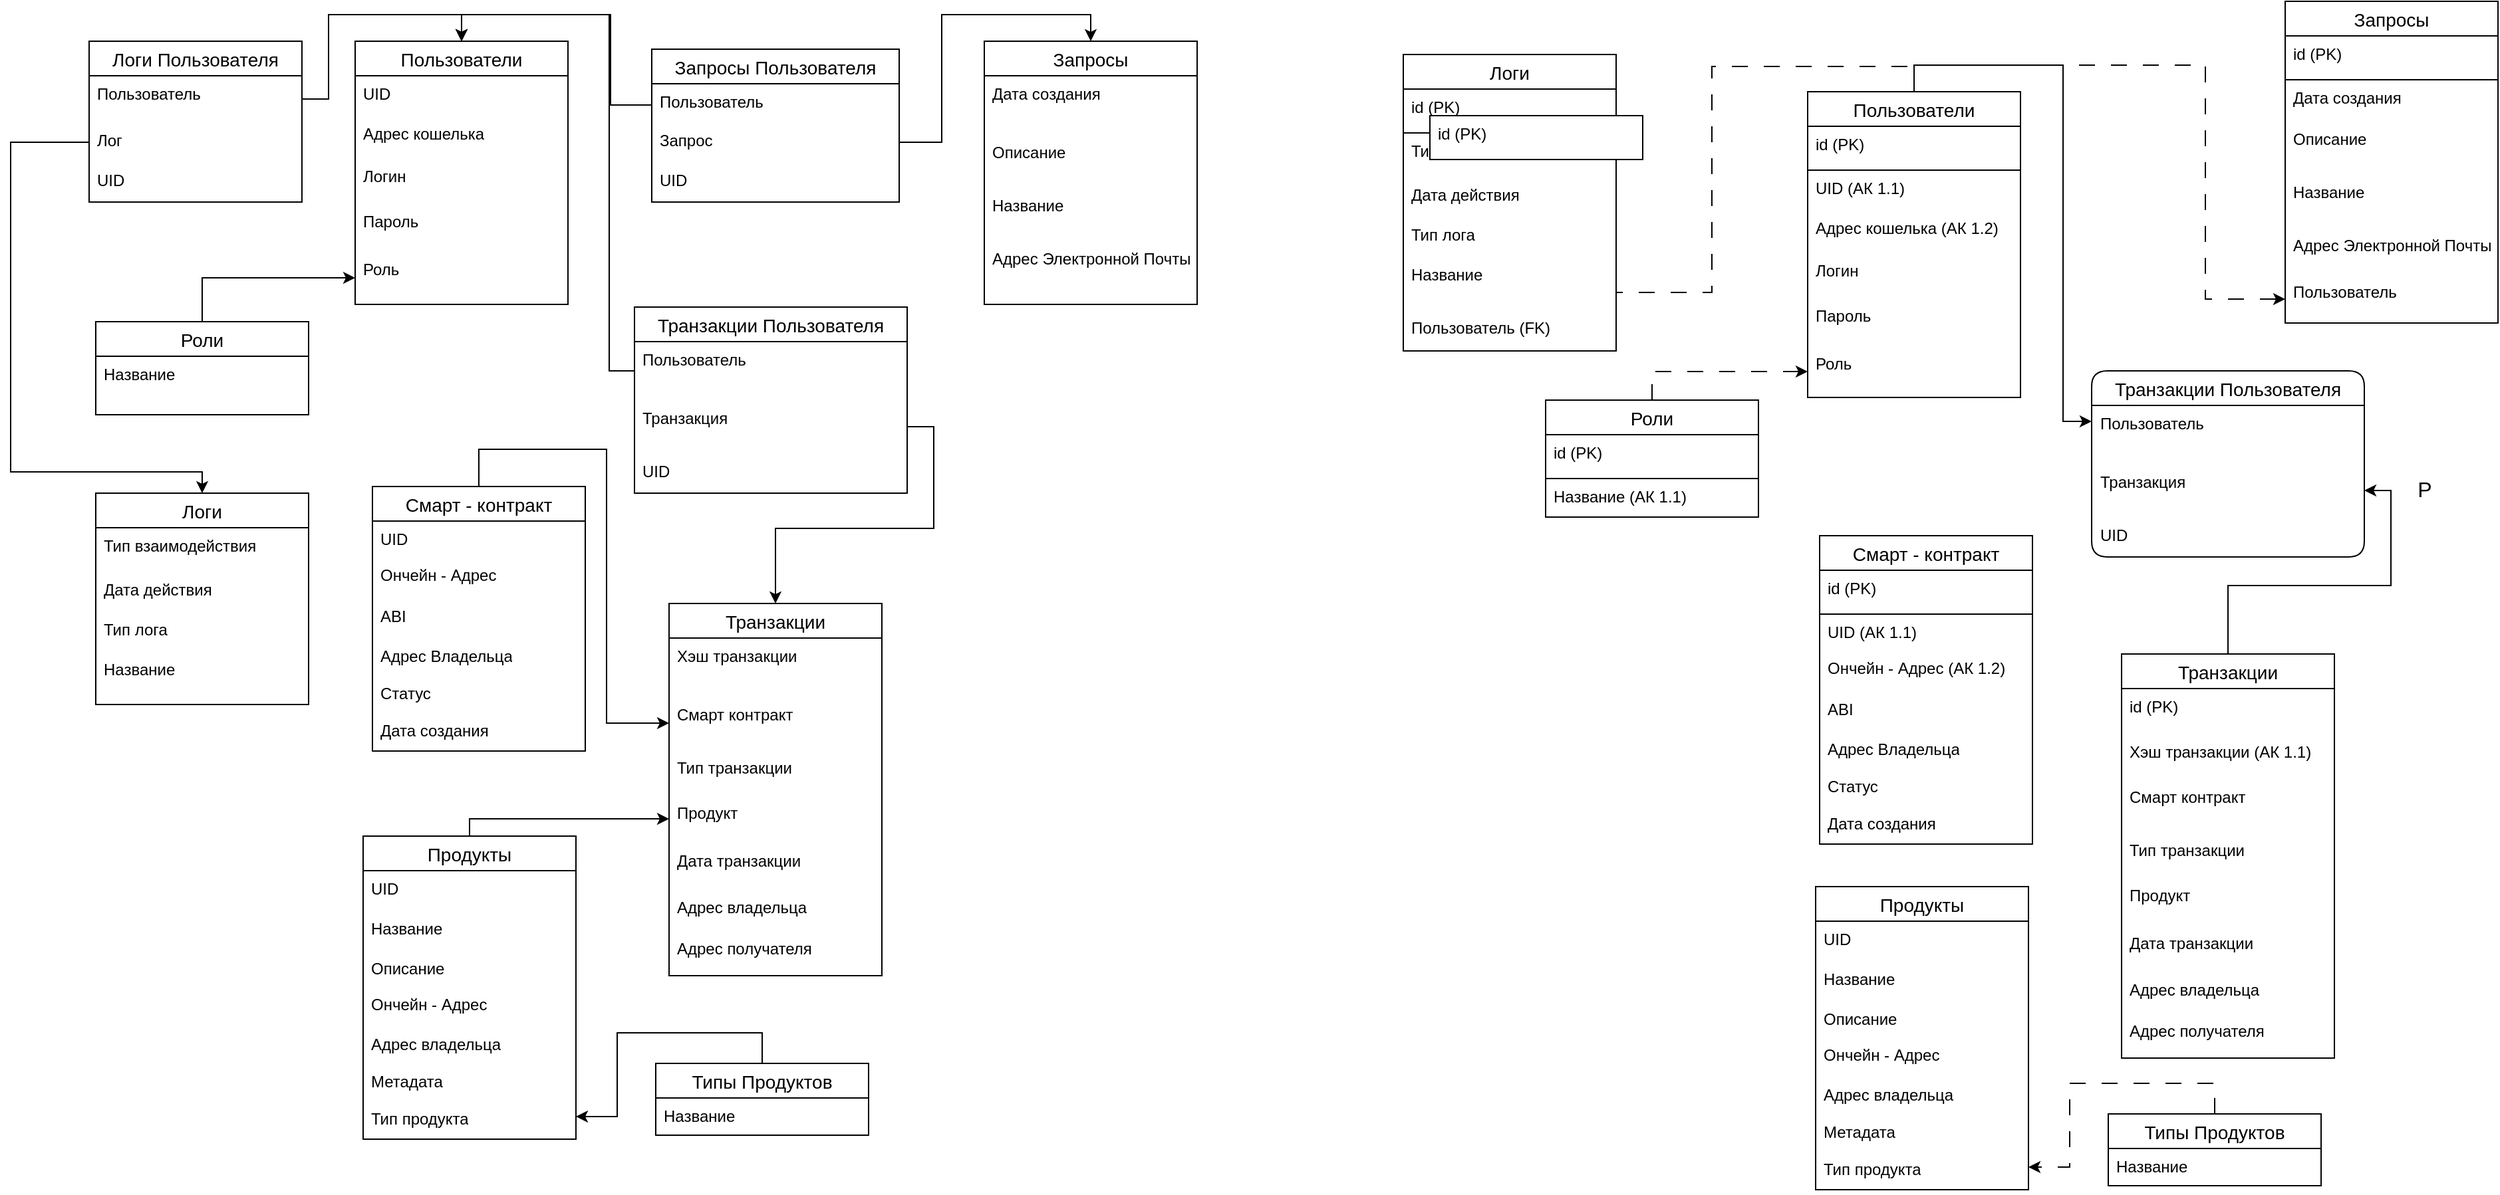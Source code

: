 <mxfile version="24.7.17">
  <diagram name="Page-1" id="hkKIxazmlNXfrslxLoVo">
    <mxGraphModel dx="1101" dy="617" grid="0" gridSize="10" guides="1" tooltips="1" connect="1" arrows="1" fold="1" page="1" pageScale="1" pageWidth="850" pageHeight="1100" math="0" shadow="0">
      <root>
        <mxCell id="0" />
        <mxCell id="1" parent="0" />
        <mxCell id="sCM_ybp7lxL3_3aXqTB7-169" value="Пользователи" style="swimlane;fontStyle=0;childLayout=stackLayout;horizontal=1;startSize=26;horizontalStack=0;resizeParent=1;resizeParentMax=0;resizeLast=0;collapsible=1;marginBottom=0;align=center;fontSize=14;" parent="1" vertex="1">
          <mxGeometry x="300" y="30" width="160" height="198" as="geometry" />
        </mxCell>
        <mxCell id="sCM_ybp7lxL3_3aXqTB7-171" value="UID" style="text;strokeColor=none;fillColor=none;spacingLeft=4;spacingRight=4;overflow=hidden;rotatable=0;points=[[0,0.5],[1,0.5]];portConstraint=eastwest;fontSize=12;whiteSpace=wrap;html=1;" parent="sCM_ybp7lxL3_3aXqTB7-169" vertex="1">
          <mxGeometry y="26" width="160" height="30" as="geometry" />
        </mxCell>
        <mxCell id="sCM_ybp7lxL3_3aXqTB7-172" value="Адрес кошелька" style="text;strokeColor=none;fillColor=none;spacingLeft=4;spacingRight=4;overflow=hidden;rotatable=0;points=[[0,0.5],[1,0.5]];portConstraint=eastwest;fontSize=12;whiteSpace=wrap;html=1;" parent="sCM_ybp7lxL3_3aXqTB7-169" vertex="1">
          <mxGeometry y="56" width="160" height="32" as="geometry" />
        </mxCell>
        <mxCell id="sCM_ybp7lxL3_3aXqTB7-173" value="Логин" style="text;strokeColor=none;fillColor=none;spacingLeft=4;spacingRight=4;overflow=hidden;rotatable=0;points=[[0,0.5],[1,0.5]];portConstraint=eastwest;fontSize=12;whiteSpace=wrap;html=1;" parent="sCM_ybp7lxL3_3aXqTB7-169" vertex="1">
          <mxGeometry y="88" width="160" height="34" as="geometry" />
        </mxCell>
        <mxCell id="sCM_ybp7lxL3_3aXqTB7-174" value="Пароль" style="text;strokeColor=none;fillColor=none;spacingLeft=4;spacingRight=4;overflow=hidden;rotatable=0;points=[[0,0.5],[1,0.5]];portConstraint=eastwest;fontSize=12;whiteSpace=wrap;html=1;" parent="sCM_ybp7lxL3_3aXqTB7-169" vertex="1">
          <mxGeometry y="122" width="160" height="36" as="geometry" />
        </mxCell>
        <mxCell id="sCM_ybp7lxL3_3aXqTB7-175" value="Роль" style="text;strokeColor=none;fillColor=none;spacingLeft=4;spacingRight=4;overflow=hidden;rotatable=0;points=[[0,0.5],[1,0.5]];portConstraint=eastwest;fontSize=12;whiteSpace=wrap;html=1;" parent="sCM_ybp7lxL3_3aXqTB7-169" vertex="1">
          <mxGeometry y="158" width="160" height="40" as="geometry" />
        </mxCell>
        <mxCell id="sCM_ybp7lxL3_3aXqTB7-258" style="edgeStyle=orthogonalEdgeStyle;rounded=0;orthogonalLoop=1;jettySize=auto;html=1;" parent="1" source="sCM_ybp7lxL3_3aXqTB7-177" target="sCM_ybp7lxL3_3aXqTB7-175" edge="1">
          <mxGeometry relative="1" as="geometry" />
        </mxCell>
        <mxCell id="sCM_ybp7lxL3_3aXqTB7-177" value="Роли" style="swimlane;fontStyle=0;childLayout=stackLayout;horizontal=1;startSize=26;horizontalStack=0;resizeParent=1;resizeParentMax=0;resizeLast=0;collapsible=1;marginBottom=0;align=center;fontSize=14;" parent="1" vertex="1">
          <mxGeometry x="105" y="241" width="160" height="70" as="geometry" />
        </mxCell>
        <mxCell id="sCM_ybp7lxL3_3aXqTB7-179" value="Название" style="text;strokeColor=none;fillColor=none;spacingLeft=4;spacingRight=4;overflow=hidden;rotatable=0;points=[[0,0.5],[1,0.5]];portConstraint=eastwest;fontSize=12;whiteSpace=wrap;html=1;" parent="sCM_ybp7lxL3_3aXqTB7-177" vertex="1">
          <mxGeometry y="26" width="160" height="44" as="geometry" />
        </mxCell>
        <mxCell id="sCM_ybp7lxL3_3aXqTB7-180" value="Транзакции" style="swimlane;fontStyle=0;childLayout=stackLayout;horizontal=1;startSize=26;horizontalStack=0;resizeParent=1;resizeParentMax=0;resizeLast=0;collapsible=1;marginBottom=0;align=center;fontSize=14;" parent="1" vertex="1">
          <mxGeometry x="536" y="453" width="160" height="280" as="geometry" />
        </mxCell>
        <mxCell id="sCM_ybp7lxL3_3aXqTB7-182" value="Хэш транзакции" style="text;strokeColor=none;fillColor=none;spacingLeft=4;spacingRight=4;overflow=hidden;rotatable=0;points=[[0,0.5],[1,0.5]];portConstraint=eastwest;fontSize=12;whiteSpace=wrap;html=1;" parent="sCM_ybp7lxL3_3aXqTB7-180" vertex="1">
          <mxGeometry y="26" width="160" height="44" as="geometry" />
        </mxCell>
        <mxCell id="sCM_ybp7lxL3_3aXqTB7-183" value="Смарт контракт" style="text;strokeColor=none;fillColor=none;spacingLeft=4;spacingRight=4;overflow=hidden;rotatable=0;points=[[0,0.5],[1,0.5]];portConstraint=eastwest;fontSize=12;whiteSpace=wrap;html=1;" parent="sCM_ybp7lxL3_3aXqTB7-180" vertex="1">
          <mxGeometry y="70" width="160" height="40" as="geometry" />
        </mxCell>
        <mxCell id="sCM_ybp7lxL3_3aXqTB7-184" value="Тип транзакции" style="text;strokeColor=none;fillColor=none;spacingLeft=4;spacingRight=4;overflow=hidden;rotatable=0;points=[[0,0.5],[1,0.5]];portConstraint=eastwest;fontSize=12;whiteSpace=wrap;html=1;" parent="sCM_ybp7lxL3_3aXqTB7-180" vertex="1">
          <mxGeometry y="110" width="160" height="34" as="geometry" />
        </mxCell>
        <mxCell id="sCM_ybp7lxL3_3aXqTB7-185" value="Продукт" style="text;strokeColor=none;fillColor=none;spacingLeft=4;spacingRight=4;overflow=hidden;rotatable=0;points=[[0,0.5],[1,0.5]];portConstraint=eastwest;fontSize=12;whiteSpace=wrap;html=1;" parent="sCM_ybp7lxL3_3aXqTB7-180" vertex="1">
          <mxGeometry y="144" width="160" height="36" as="geometry" />
        </mxCell>
        <mxCell id="sCM_ybp7lxL3_3aXqTB7-186" value="Дата транзакции" style="text;strokeColor=none;fillColor=none;spacingLeft=4;spacingRight=4;overflow=hidden;rotatable=0;points=[[0,0.5],[1,0.5]];portConstraint=eastwest;fontSize=12;whiteSpace=wrap;html=1;" parent="sCM_ybp7lxL3_3aXqTB7-180" vertex="1">
          <mxGeometry y="180" width="160" height="35" as="geometry" />
        </mxCell>
        <mxCell id="sCM_ybp7lxL3_3aXqTB7-187" value="Адрес владельца" style="text;strokeColor=none;fillColor=none;spacingLeft=4;spacingRight=4;overflow=hidden;rotatable=0;points=[[0,0.5],[1,0.5]];portConstraint=eastwest;fontSize=12;whiteSpace=wrap;html=1;" parent="sCM_ybp7lxL3_3aXqTB7-180" vertex="1">
          <mxGeometry y="215" width="160" height="31" as="geometry" />
        </mxCell>
        <mxCell id="sCM_ybp7lxL3_3aXqTB7-188" value="Адрес получателя" style="text;strokeColor=none;fillColor=none;spacingLeft=4;spacingRight=4;overflow=hidden;rotatable=0;points=[[0,0.5],[1,0.5]];portConstraint=eastwest;fontSize=12;whiteSpace=wrap;html=1;" parent="sCM_ybp7lxL3_3aXqTB7-180" vertex="1">
          <mxGeometry y="246" width="160" height="34" as="geometry" />
        </mxCell>
        <mxCell id="sCM_ybp7lxL3_3aXqTB7-267" style="edgeStyle=orthogonalEdgeStyle;rounded=0;orthogonalLoop=1;jettySize=auto;html=1;" parent="1" source="sCM_ybp7lxL3_3aXqTB7-190" target="sCM_ybp7lxL3_3aXqTB7-185" edge="1">
          <mxGeometry relative="1" as="geometry">
            <Array as="points">
              <mxPoint x="386" y="615" />
            </Array>
          </mxGeometry>
        </mxCell>
        <mxCell id="sCM_ybp7lxL3_3aXqTB7-190" value="Продукты" style="swimlane;fontStyle=0;childLayout=stackLayout;horizontal=1;startSize=26;horizontalStack=0;resizeParent=1;resizeParentMax=0;resizeLast=0;collapsible=1;marginBottom=0;align=center;fontSize=14;" parent="1" vertex="1">
          <mxGeometry x="306" y="628" width="160" height="228" as="geometry" />
        </mxCell>
        <mxCell id="sCM_ybp7lxL3_3aXqTB7-191" value="UID" style="text;strokeColor=none;fillColor=none;spacingLeft=4;spacingRight=4;overflow=hidden;rotatable=0;points=[[0,0.5],[1,0.5]];portConstraint=eastwest;fontSize=12;whiteSpace=wrap;html=1;" parent="sCM_ybp7lxL3_3aXqTB7-190" vertex="1">
          <mxGeometry y="26" width="160" height="30" as="geometry" />
        </mxCell>
        <mxCell id="sCM_ybp7lxL3_3aXqTB7-192" value="Название" style="text;strokeColor=none;fillColor=none;spacingLeft=4;spacingRight=4;overflow=hidden;rotatable=0;points=[[0,0.5],[1,0.5]];portConstraint=eastwest;fontSize=12;whiteSpace=wrap;html=1;" parent="sCM_ybp7lxL3_3aXqTB7-190" vertex="1">
          <mxGeometry y="56" width="160" height="30" as="geometry" />
        </mxCell>
        <mxCell id="sCM_ybp7lxL3_3aXqTB7-193" value="Описание" style="text;strokeColor=none;fillColor=none;spacingLeft=4;spacingRight=4;overflow=hidden;rotatable=0;points=[[0,0.5],[1,0.5]];portConstraint=eastwest;fontSize=12;whiteSpace=wrap;html=1;" parent="sCM_ybp7lxL3_3aXqTB7-190" vertex="1">
          <mxGeometry y="86" width="160" height="27" as="geometry" />
        </mxCell>
        <mxCell id="sCM_ybp7lxL3_3aXqTB7-194" value="Ончейн - Адрес" style="text;strokeColor=none;fillColor=none;spacingLeft=4;spacingRight=4;overflow=hidden;rotatable=0;points=[[0,0.5],[1,0.5]];portConstraint=eastwest;fontSize=12;whiteSpace=wrap;html=1;" parent="sCM_ybp7lxL3_3aXqTB7-190" vertex="1">
          <mxGeometry y="113" width="160" height="30" as="geometry" />
        </mxCell>
        <mxCell id="sCM_ybp7lxL3_3aXqTB7-195" value="Адрес владельца" style="text;strokeColor=none;fillColor=none;spacingLeft=4;spacingRight=4;overflow=hidden;rotatable=0;points=[[0,0.5],[1,0.5]];portConstraint=eastwest;fontSize=12;whiteSpace=wrap;html=1;" parent="sCM_ybp7lxL3_3aXqTB7-190" vertex="1">
          <mxGeometry y="143" width="160" height="28" as="geometry" />
        </mxCell>
        <mxCell id="sCM_ybp7lxL3_3aXqTB7-196" value="Метадата" style="text;strokeColor=none;fillColor=none;spacingLeft=4;spacingRight=4;overflow=hidden;rotatable=0;points=[[0,0.5],[1,0.5]];portConstraint=eastwest;fontSize=12;whiteSpace=wrap;html=1;" parent="sCM_ybp7lxL3_3aXqTB7-190" vertex="1">
          <mxGeometry y="171" width="160" height="28" as="geometry" />
        </mxCell>
        <mxCell id="sCM_ybp7lxL3_3aXqTB7-197" value="Тип продукта" style="text;strokeColor=none;fillColor=none;spacingLeft=4;spacingRight=4;overflow=hidden;rotatable=0;points=[[0,0.5],[1,0.5]];portConstraint=eastwest;fontSize=12;whiteSpace=wrap;html=1;" parent="sCM_ybp7lxL3_3aXqTB7-190" vertex="1">
          <mxGeometry y="199" width="160" height="29" as="geometry" />
        </mxCell>
        <mxCell id="sCM_ybp7lxL3_3aXqTB7-266" style="edgeStyle=orthogonalEdgeStyle;rounded=0;orthogonalLoop=1;jettySize=auto;html=1;" parent="1" source="sCM_ybp7lxL3_3aXqTB7-199" target="sCM_ybp7lxL3_3aXqTB7-197" edge="1">
          <mxGeometry relative="1" as="geometry">
            <Array as="points">
              <mxPoint x="606" y="776" />
              <mxPoint x="497" y="776" />
              <mxPoint x="497" y="839" />
            </Array>
          </mxGeometry>
        </mxCell>
        <mxCell id="sCM_ybp7lxL3_3aXqTB7-199" value="Типы Продуктов" style="swimlane;fontStyle=0;childLayout=stackLayout;horizontal=1;startSize=26;horizontalStack=0;resizeParent=1;resizeParentMax=0;resizeLast=0;collapsible=1;marginBottom=0;align=center;fontSize=14;" parent="1" vertex="1">
          <mxGeometry x="526" y="799" width="160" height="54" as="geometry" />
        </mxCell>
        <mxCell id="sCM_ybp7lxL3_3aXqTB7-201" value="Название" style="text;strokeColor=none;fillColor=none;spacingLeft=4;spacingRight=4;overflow=hidden;rotatable=0;points=[[0,0.5],[1,0.5]];portConstraint=eastwest;fontSize=12;whiteSpace=wrap;html=1;" parent="sCM_ybp7lxL3_3aXqTB7-199" vertex="1">
          <mxGeometry y="26" width="160" height="28" as="geometry" />
        </mxCell>
        <mxCell id="sCM_ybp7lxL3_3aXqTB7-268" style="edgeStyle=orthogonalEdgeStyle;rounded=0;orthogonalLoop=1;jettySize=auto;html=1;" parent="1" source="sCM_ybp7lxL3_3aXqTB7-203" target="sCM_ybp7lxL3_3aXqTB7-183" edge="1">
          <mxGeometry relative="1" as="geometry">
            <Array as="points">
              <mxPoint x="393" y="337" />
              <mxPoint x="489" y="337" />
              <mxPoint x="489" y="543" />
            </Array>
          </mxGeometry>
        </mxCell>
        <mxCell id="sCM_ybp7lxL3_3aXqTB7-203" value="Смарт - контракт" style="swimlane;fontStyle=0;childLayout=stackLayout;horizontal=1;startSize=26;horizontalStack=0;resizeParent=1;resizeParentMax=0;resizeLast=0;collapsible=1;marginBottom=0;align=center;fontSize=14;" parent="1" vertex="1">
          <mxGeometry x="313" y="365" width="160" height="199" as="geometry" />
        </mxCell>
        <mxCell id="sCM_ybp7lxL3_3aXqTB7-204" value="UID" style="text;strokeColor=none;fillColor=none;spacingLeft=4;spacingRight=4;overflow=hidden;rotatable=0;points=[[0,0.5],[1,0.5]];portConstraint=eastwest;fontSize=12;whiteSpace=wrap;html=1;" parent="sCM_ybp7lxL3_3aXqTB7-203" vertex="1">
          <mxGeometry y="26" width="160" height="27" as="geometry" />
        </mxCell>
        <mxCell id="sCM_ybp7lxL3_3aXqTB7-205" value="Ончейн - Адрес" style="text;strokeColor=none;fillColor=none;spacingLeft=4;spacingRight=4;overflow=hidden;rotatable=0;points=[[0,0.5],[1,0.5]];portConstraint=eastwest;fontSize=12;whiteSpace=wrap;html=1;" parent="sCM_ybp7lxL3_3aXqTB7-203" vertex="1">
          <mxGeometry y="53" width="160" height="31" as="geometry" />
        </mxCell>
        <mxCell id="sCM_ybp7lxL3_3aXqTB7-206" value="ABI" style="text;strokeColor=none;fillColor=none;spacingLeft=4;spacingRight=4;overflow=hidden;rotatable=0;points=[[0,0.5],[1,0.5]];portConstraint=eastwest;fontSize=12;whiteSpace=wrap;html=1;" parent="sCM_ybp7lxL3_3aXqTB7-203" vertex="1">
          <mxGeometry y="84" width="160" height="30" as="geometry" />
        </mxCell>
        <mxCell id="sCM_ybp7lxL3_3aXqTB7-207" value="Адрес Владельца" style="text;strokeColor=none;fillColor=none;spacingLeft=4;spacingRight=4;overflow=hidden;rotatable=0;points=[[0,0.5],[1,0.5]];portConstraint=eastwest;fontSize=12;whiteSpace=wrap;html=1;" parent="sCM_ybp7lxL3_3aXqTB7-203" vertex="1">
          <mxGeometry y="114" width="160" height="28" as="geometry" />
        </mxCell>
        <mxCell id="sCM_ybp7lxL3_3aXqTB7-208" value="Статус" style="text;strokeColor=none;fillColor=none;spacingLeft=4;spacingRight=4;overflow=hidden;rotatable=0;points=[[0,0.5],[1,0.5]];portConstraint=eastwest;fontSize=12;whiteSpace=wrap;html=1;" parent="sCM_ybp7lxL3_3aXqTB7-203" vertex="1">
          <mxGeometry y="142" width="160" height="28" as="geometry" />
        </mxCell>
        <mxCell id="sCM_ybp7lxL3_3aXqTB7-209" value="Дата создания" style="text;strokeColor=none;fillColor=none;spacingLeft=4;spacingRight=4;overflow=hidden;rotatable=0;points=[[0,0.5],[1,0.5]];portConstraint=eastwest;fontSize=12;whiteSpace=wrap;html=1;" parent="sCM_ybp7lxL3_3aXqTB7-203" vertex="1">
          <mxGeometry y="170" width="160" height="29" as="geometry" />
        </mxCell>
        <mxCell id="sCM_ybp7lxL3_3aXqTB7-210" value="Запросы" style="swimlane;fontStyle=0;childLayout=stackLayout;horizontal=1;startSize=26;horizontalStack=0;resizeParent=1;resizeParentMax=0;resizeLast=0;collapsible=1;marginBottom=0;align=center;fontSize=14;" parent="1" vertex="1">
          <mxGeometry x="773" y="30" width="160" height="198" as="geometry" />
        </mxCell>
        <mxCell id="sCM_ybp7lxL3_3aXqTB7-212" value="Дата создания" style="text;strokeColor=none;fillColor=none;spacingLeft=4;spacingRight=4;overflow=hidden;rotatable=0;points=[[0,0.5],[1,0.5]];portConstraint=eastwest;fontSize=12;whiteSpace=wrap;html=1;" parent="sCM_ybp7lxL3_3aXqTB7-210" vertex="1">
          <mxGeometry y="26" width="160" height="44" as="geometry" />
        </mxCell>
        <mxCell id="sCM_ybp7lxL3_3aXqTB7-213" value="Описание" style="text;strokeColor=none;fillColor=none;spacingLeft=4;spacingRight=4;overflow=hidden;rotatable=0;points=[[0,0.5],[1,0.5]];portConstraint=eastwest;fontSize=12;whiteSpace=wrap;html=1;" parent="sCM_ybp7lxL3_3aXqTB7-210" vertex="1">
          <mxGeometry y="70" width="160" height="40" as="geometry" />
        </mxCell>
        <mxCell id="sCM_ybp7lxL3_3aXqTB7-214" value="Название" style="text;strokeColor=none;fillColor=none;spacingLeft=4;spacingRight=4;overflow=hidden;rotatable=0;points=[[0,0.5],[1,0.5]];portConstraint=eastwest;fontSize=12;whiteSpace=wrap;html=1;" parent="sCM_ybp7lxL3_3aXqTB7-210" vertex="1">
          <mxGeometry y="110" width="160" height="40" as="geometry" />
        </mxCell>
        <mxCell id="sCM_ybp7lxL3_3aXqTB7-215" value="Адрес Электронной Почты " style="text;strokeColor=none;fillColor=none;spacingLeft=4;spacingRight=4;overflow=hidden;rotatable=0;points=[[0,0.5],[1,0.5]];portConstraint=eastwest;fontSize=12;whiteSpace=wrap;html=1;" parent="sCM_ybp7lxL3_3aXqTB7-210" vertex="1">
          <mxGeometry y="150" width="160" height="48" as="geometry" />
        </mxCell>
        <mxCell id="sCM_ybp7lxL3_3aXqTB7-216" value="Логи" style="swimlane;fontStyle=0;childLayout=stackLayout;horizontal=1;startSize=26;horizontalStack=0;resizeParent=1;resizeParentMax=0;resizeLast=0;collapsible=1;marginBottom=0;align=center;fontSize=14;" parent="1" vertex="1">
          <mxGeometry x="105" y="370" width="160" height="159" as="geometry" />
        </mxCell>
        <mxCell id="sCM_ybp7lxL3_3aXqTB7-218" value="Тип взаимодействия" style="text;strokeColor=none;fillColor=none;spacingLeft=4;spacingRight=4;overflow=hidden;rotatable=0;points=[[0,0.5],[1,0.5]];portConstraint=eastwest;fontSize=12;whiteSpace=wrap;html=1;" parent="sCM_ybp7lxL3_3aXqTB7-216" vertex="1">
          <mxGeometry y="26" width="160" height="33" as="geometry" />
        </mxCell>
        <mxCell id="sCM_ybp7lxL3_3aXqTB7-219" value="Дата действия" style="text;strokeColor=none;fillColor=none;spacingLeft=4;spacingRight=4;overflow=hidden;rotatable=0;points=[[0,0.5],[1,0.5]];portConstraint=eastwest;fontSize=12;whiteSpace=wrap;html=1;" parent="sCM_ybp7lxL3_3aXqTB7-216" vertex="1">
          <mxGeometry y="59" width="160" height="30" as="geometry" />
        </mxCell>
        <mxCell id="sCM_ybp7lxL3_3aXqTB7-220" value="Тип лога" style="text;strokeColor=none;fillColor=none;spacingLeft=4;spacingRight=4;overflow=hidden;rotatable=0;points=[[0,0.5],[1,0.5]];portConstraint=eastwest;fontSize=12;whiteSpace=wrap;html=1;" parent="sCM_ybp7lxL3_3aXqTB7-216" vertex="1">
          <mxGeometry y="89" width="160" height="30" as="geometry" />
        </mxCell>
        <mxCell id="sCM_ybp7lxL3_3aXqTB7-221" value="Название" style="text;strokeColor=none;fillColor=none;spacingLeft=4;spacingRight=4;overflow=hidden;rotatable=0;points=[[0,0.5],[1,0.5]];portConstraint=eastwest;fontSize=12;whiteSpace=wrap;html=1;" parent="sCM_ybp7lxL3_3aXqTB7-216" vertex="1">
          <mxGeometry y="119" width="160" height="40" as="geometry" />
        </mxCell>
        <mxCell id="sCM_ybp7lxL3_3aXqTB7-222" value="Логи Пользователя" style="swimlane;fontStyle=0;childLayout=stackLayout;horizontal=1;startSize=26;horizontalStack=0;resizeParent=1;resizeParentMax=0;resizeLast=0;collapsible=1;marginBottom=0;align=center;fontSize=14;" parent="1" vertex="1">
          <mxGeometry x="100" y="30" width="160" height="121" as="geometry" />
        </mxCell>
        <mxCell id="sCM_ybp7lxL3_3aXqTB7-224" value="Пользователь" style="text;strokeColor=none;fillColor=none;spacingLeft=4;spacingRight=4;overflow=hidden;rotatable=0;points=[[0,0.5],[1,0.5]];portConstraint=eastwest;fontSize=12;whiteSpace=wrap;html=1;" parent="sCM_ybp7lxL3_3aXqTB7-222" vertex="1">
          <mxGeometry y="26" width="160" height="35" as="geometry" />
        </mxCell>
        <mxCell id="sCM_ybp7lxL3_3aXqTB7-225" value="Лог" style="text;strokeColor=none;fillColor=none;spacingLeft=4;spacingRight=4;overflow=hidden;rotatable=0;points=[[0,0.5],[1,0.5]];portConstraint=eastwest;fontSize=12;whiteSpace=wrap;html=1;" parent="sCM_ybp7lxL3_3aXqTB7-222" vertex="1">
          <mxGeometry y="61" width="160" height="30" as="geometry" />
        </mxCell>
        <mxCell id="sCM_ybp7lxL3_3aXqTB7-226" value="UID" style="text;strokeColor=none;fillColor=none;spacingLeft=4;spacingRight=4;overflow=hidden;rotatable=0;points=[[0,0.5],[1,0.5]];portConstraint=eastwest;fontSize=12;whiteSpace=wrap;html=1;" parent="sCM_ybp7lxL3_3aXqTB7-222" vertex="1">
          <mxGeometry y="91" width="160" height="30" as="geometry" />
        </mxCell>
        <mxCell id="sCM_ybp7lxL3_3aXqTB7-229" value="Запросы Пользователя" style="swimlane;fontStyle=0;childLayout=stackLayout;horizontal=1;startSize=26;horizontalStack=0;resizeParent=1;resizeParentMax=0;resizeLast=0;collapsible=1;marginBottom=0;align=center;fontSize=14;" parent="1" vertex="1">
          <mxGeometry x="523" y="36" width="186" height="115" as="geometry" />
        </mxCell>
        <mxCell id="sCM_ybp7lxL3_3aXqTB7-231" value="Пользователь" style="text;strokeColor=none;fillColor=none;spacingLeft=4;spacingRight=4;overflow=hidden;rotatable=0;points=[[0,0.5],[1,0.5]];portConstraint=eastwest;fontSize=12;whiteSpace=wrap;html=1;" parent="sCM_ybp7lxL3_3aXqTB7-229" vertex="1">
          <mxGeometry y="26" width="186" height="29" as="geometry" />
        </mxCell>
        <mxCell id="sCM_ybp7lxL3_3aXqTB7-232" value="Запрос" style="text;strokeColor=none;fillColor=none;spacingLeft=4;spacingRight=4;overflow=hidden;rotatable=0;points=[[0,0.5],[1,0.5]];portConstraint=eastwest;fontSize=12;whiteSpace=wrap;html=1;" parent="sCM_ybp7lxL3_3aXqTB7-229" vertex="1">
          <mxGeometry y="55" width="186" height="30" as="geometry" />
        </mxCell>
        <mxCell id="sCM_ybp7lxL3_3aXqTB7-233" value="UID" style="text;strokeColor=none;fillColor=none;spacingLeft=4;spacingRight=4;overflow=hidden;rotatable=0;points=[[0,0.5],[1,0.5]];portConstraint=eastwest;fontSize=12;whiteSpace=wrap;html=1;" parent="sCM_ybp7lxL3_3aXqTB7-229" vertex="1">
          <mxGeometry y="85" width="186" height="30" as="geometry" />
        </mxCell>
        <mxCell id="sCM_ybp7lxL3_3aXqTB7-236" value="Транзакции Пользователя" style="swimlane;fontStyle=0;childLayout=stackLayout;horizontal=1;startSize=26;horizontalStack=0;resizeParent=1;resizeParentMax=0;resizeLast=0;collapsible=1;marginBottom=0;align=center;fontSize=14;" parent="1" vertex="1">
          <mxGeometry x="510" y="230" width="205" height="140" as="geometry" />
        </mxCell>
        <mxCell id="sCM_ybp7lxL3_3aXqTB7-237" value="Пользователь" style="text;strokeColor=none;fillColor=none;spacingLeft=4;spacingRight=4;overflow=hidden;rotatable=0;points=[[0,0.5],[1,0.5]];portConstraint=eastwest;fontSize=12;whiteSpace=wrap;html=1;" parent="sCM_ybp7lxL3_3aXqTB7-236" vertex="1">
          <mxGeometry y="26" width="205" height="44" as="geometry" />
        </mxCell>
        <mxCell id="sCM_ybp7lxL3_3aXqTB7-238" value="Транзакция" style="text;strokeColor=none;fillColor=none;spacingLeft=4;spacingRight=4;overflow=hidden;rotatable=0;points=[[0,0.5],[1,0.5]];portConstraint=eastwest;fontSize=12;whiteSpace=wrap;html=1;" parent="sCM_ybp7lxL3_3aXqTB7-236" vertex="1">
          <mxGeometry y="70" width="205" height="40" as="geometry" />
        </mxCell>
        <mxCell id="sCM_ybp7lxL3_3aXqTB7-239" value="UID" style="text;strokeColor=none;fillColor=none;spacingLeft=4;spacingRight=4;overflow=hidden;rotatable=0;points=[[0,0.5],[1,0.5]];portConstraint=eastwest;fontSize=12;whiteSpace=wrap;html=1;" parent="sCM_ybp7lxL3_3aXqTB7-236" vertex="1">
          <mxGeometry y="110" width="205" height="30" as="geometry" />
        </mxCell>
        <mxCell id="sCM_ybp7lxL3_3aXqTB7-243" style="edgeStyle=orthogonalEdgeStyle;rounded=0;orthogonalLoop=1;jettySize=auto;html=1;entryX=0.5;entryY=0;entryDx=0;entryDy=0;" parent="1" source="sCM_ybp7lxL3_3aXqTB7-224" target="sCM_ybp7lxL3_3aXqTB7-169" edge="1">
          <mxGeometry relative="1" as="geometry" />
        </mxCell>
        <mxCell id="sCM_ybp7lxL3_3aXqTB7-248" style="edgeStyle=orthogonalEdgeStyle;rounded=0;orthogonalLoop=1;jettySize=auto;html=1;entryX=0.5;entryY=0;entryDx=0;entryDy=0;" parent="1" source="sCM_ybp7lxL3_3aXqTB7-231" target="sCM_ybp7lxL3_3aXqTB7-169" edge="1">
          <mxGeometry relative="1" as="geometry">
            <Array as="points">
              <mxPoint x="492" y="78" />
              <mxPoint x="492" y="10" />
              <mxPoint x="380" y="10" />
            </Array>
          </mxGeometry>
        </mxCell>
        <mxCell id="sCM_ybp7lxL3_3aXqTB7-251" style="edgeStyle=orthogonalEdgeStyle;rounded=0;orthogonalLoop=1;jettySize=auto;html=1;entryX=0.5;entryY=0;entryDx=0;entryDy=0;" parent="1" source="sCM_ybp7lxL3_3aXqTB7-232" target="sCM_ybp7lxL3_3aXqTB7-210" edge="1">
          <mxGeometry relative="1" as="geometry" />
        </mxCell>
        <mxCell id="sCM_ybp7lxL3_3aXqTB7-255" style="edgeStyle=orthogonalEdgeStyle;rounded=0;orthogonalLoop=1;jettySize=auto;html=1;entryX=0.5;entryY=0;entryDx=0;entryDy=0;" parent="1" source="sCM_ybp7lxL3_3aXqTB7-237" target="sCM_ybp7lxL3_3aXqTB7-169" edge="1">
          <mxGeometry relative="1" as="geometry">
            <Array as="points">
              <mxPoint x="491" y="278" />
              <mxPoint x="491" y="10" />
              <mxPoint x="380" y="10" />
            </Array>
          </mxGeometry>
        </mxCell>
        <mxCell id="sCM_ybp7lxL3_3aXqTB7-256" style="edgeStyle=orthogonalEdgeStyle;rounded=0;orthogonalLoop=1;jettySize=auto;html=1;entryX=0.5;entryY=0;entryDx=0;entryDy=0;" parent="1" source="sCM_ybp7lxL3_3aXqTB7-238" target="sCM_ybp7lxL3_3aXqTB7-180" edge="1">
          <mxGeometry relative="1" as="geometry" />
        </mxCell>
        <mxCell id="sCM_ybp7lxL3_3aXqTB7-269" style="edgeStyle=orthogonalEdgeStyle;rounded=0;orthogonalLoop=1;jettySize=auto;html=1;entryX=0.5;entryY=0;entryDx=0;entryDy=0;" parent="1" source="sCM_ybp7lxL3_3aXqTB7-225" target="sCM_ybp7lxL3_3aXqTB7-216" edge="1">
          <mxGeometry relative="1" as="geometry">
            <Array as="points">
              <mxPoint x="41" y="106" />
              <mxPoint x="41" y="354" />
              <mxPoint x="185" y="354" />
            </Array>
          </mxGeometry>
        </mxCell>
        <mxCell id="AHlXwRAK4ESbYeeO_PYP-9" style="edgeStyle=orthogonalEdgeStyle;rounded=0;orthogonalLoop=1;jettySize=auto;html=1;dashed=1;dashPattern=12 12;" parent="1" source="AHlXwRAK4ESbYeeO_PYP-11" target="AHlXwRAK4ESbYeeO_PYP-60" edge="1">
          <mxGeometry relative="1" as="geometry">
            <Array as="points">
              <mxPoint x="1472" y="49" />
              <mxPoint x="1320" y="49" />
              <mxPoint x="1320" y="219" />
            </Array>
          </mxGeometry>
        </mxCell>
        <mxCell id="AHlXwRAK4ESbYeeO_PYP-10" style="edgeStyle=orthogonalEdgeStyle;rounded=0;orthogonalLoop=1;jettySize=auto;html=1;" parent="1" source="AHlXwRAK4ESbYeeO_PYP-11" target="AHlXwRAK4ESbYeeO_PYP-62" edge="1">
          <mxGeometry relative="1" as="geometry">
            <Array as="points">
              <mxPoint x="1472" y="48" />
              <mxPoint x="1584" y="48" />
              <mxPoint x="1584" y="316" />
            </Array>
          </mxGeometry>
        </mxCell>
        <mxCell id="UOaI7w_Fwj4FxNvMGlmb-14" style="edgeStyle=orthogonalEdgeStyle;rounded=0;orthogonalLoop=1;jettySize=auto;html=1;dashed=1;dashPattern=12 12;" edge="1" parent="1" source="AHlXwRAK4ESbYeeO_PYP-11" target="AHlXwRAK4ESbYeeO_PYP-54">
          <mxGeometry relative="1" as="geometry">
            <Array as="points">
              <mxPoint x="1472" y="48" />
              <mxPoint x="1691" y="48" />
              <mxPoint x="1691" y="224" />
            </Array>
          </mxGeometry>
        </mxCell>
        <mxCell id="AHlXwRAK4ESbYeeO_PYP-11" value="Пользователи" style="swimlane;fontStyle=0;childLayout=stackLayout;horizontal=1;startSize=26;horizontalStack=0;resizeParent=1;resizeParentMax=0;resizeLast=0;collapsible=1;marginBottom=0;align=center;fontSize=14;" parent="1" vertex="1">
          <mxGeometry x="1392" y="68" width="160" height="230" as="geometry" />
        </mxCell>
        <mxCell id="UOaI7w_Fwj4FxNvMGlmb-12" value="id (PK)" style="text;strokeColor=default;fillColor=default;spacingLeft=4;spacingRight=4;overflow=hidden;rotatable=0;points=[[0,0.5],[1,0.5]];portConstraint=eastwest;fontSize=12;whiteSpace=wrap;html=1;" vertex="1" parent="AHlXwRAK4ESbYeeO_PYP-11">
          <mxGeometry y="26" width="160" height="33" as="geometry" />
        </mxCell>
        <mxCell id="AHlXwRAK4ESbYeeO_PYP-12" value="UID (АК 1.1)" style="text;strokeColor=none;fillColor=none;spacingLeft=4;spacingRight=4;overflow=hidden;rotatable=0;points=[[0,0.5],[1,0.5]];portConstraint=eastwest;fontSize=12;whiteSpace=wrap;html=1;" parent="AHlXwRAK4ESbYeeO_PYP-11" vertex="1">
          <mxGeometry y="59" width="160" height="30" as="geometry" />
        </mxCell>
        <mxCell id="AHlXwRAK4ESbYeeO_PYP-13" value="Адрес кошелька (АК 1.2)&lt;div&gt;&lt;br&gt;&lt;/div&gt;" style="text;strokeColor=none;fillColor=none;spacingLeft=4;spacingRight=4;overflow=hidden;rotatable=0;points=[[0,0.5],[1,0.5]];portConstraint=eastwest;fontSize=12;whiteSpace=wrap;html=1;" parent="AHlXwRAK4ESbYeeO_PYP-11" vertex="1">
          <mxGeometry y="89" width="160" height="32" as="geometry" />
        </mxCell>
        <mxCell id="AHlXwRAK4ESbYeeO_PYP-14" value="Логин" style="text;strokeColor=none;fillColor=none;spacingLeft=4;spacingRight=4;overflow=hidden;rotatable=0;points=[[0,0.5],[1,0.5]];portConstraint=eastwest;fontSize=12;whiteSpace=wrap;html=1;" parent="AHlXwRAK4ESbYeeO_PYP-11" vertex="1">
          <mxGeometry y="121" width="160" height="34" as="geometry" />
        </mxCell>
        <mxCell id="AHlXwRAK4ESbYeeO_PYP-15" value="Пароль" style="text;strokeColor=none;fillColor=none;spacingLeft=4;spacingRight=4;overflow=hidden;rotatable=0;points=[[0,0.5],[1,0.5]];portConstraint=eastwest;fontSize=12;whiteSpace=wrap;html=1;" parent="AHlXwRAK4ESbYeeO_PYP-11" vertex="1">
          <mxGeometry y="155" width="160" height="36" as="geometry" />
        </mxCell>
        <mxCell id="AHlXwRAK4ESbYeeO_PYP-16" value="Роль" style="text;strokeColor=none;fillColor=none;spacingLeft=4;spacingRight=4;overflow=hidden;rotatable=0;points=[[0,0.5],[1,0.5]];portConstraint=eastwest;fontSize=12;whiteSpace=wrap;html=1;" parent="AHlXwRAK4ESbYeeO_PYP-11" vertex="1">
          <mxGeometry y="191" width="160" height="39" as="geometry" />
        </mxCell>
        <mxCell id="AHlXwRAK4ESbYeeO_PYP-17" style="edgeStyle=orthogonalEdgeStyle;rounded=0;orthogonalLoop=1;jettySize=auto;html=1;dashed=1;dashPattern=12 12;" parent="1" source="AHlXwRAK4ESbYeeO_PYP-18" target="AHlXwRAK4ESbYeeO_PYP-16" edge="1">
          <mxGeometry relative="1" as="geometry" />
        </mxCell>
        <mxCell id="AHlXwRAK4ESbYeeO_PYP-18" value="Роли" style="swimlane;fontStyle=0;childLayout=stackLayout;horizontal=1;startSize=26;horizontalStack=0;resizeParent=1;resizeParentMax=0;resizeLast=0;collapsible=1;marginBottom=0;align=center;fontSize=14;" parent="1" vertex="1">
          <mxGeometry x="1195" y="300" width="160" height="88" as="geometry" />
        </mxCell>
        <mxCell id="UOaI7w_Fwj4FxNvMGlmb-11" value="id (PK)" style="text;strokeColor=default;fillColor=default;spacingLeft=4;spacingRight=4;overflow=hidden;rotatable=0;points=[[0,0.5],[1,0.5]];portConstraint=eastwest;fontSize=12;whiteSpace=wrap;html=1;" vertex="1" parent="AHlXwRAK4ESbYeeO_PYP-18">
          <mxGeometry y="26" width="160" height="33" as="geometry" />
        </mxCell>
        <mxCell id="AHlXwRAK4ESbYeeO_PYP-19" value="Название (АК 1.1)&lt;div&gt;&lt;br&gt;&lt;/div&gt;" style="text;strokeColor=none;fillColor=none;spacingLeft=4;spacingRight=4;overflow=hidden;rotatable=0;points=[[0,0.5],[1,0.5]];portConstraint=eastwest;fontSize=12;whiteSpace=wrap;html=1;" parent="AHlXwRAK4ESbYeeO_PYP-18" vertex="1">
          <mxGeometry y="59" width="160" height="29" as="geometry" />
        </mxCell>
        <mxCell id="AHlXwRAK4ESbYeeO_PYP-20" style="edgeStyle=orthogonalEdgeStyle;rounded=0;orthogonalLoop=1;jettySize=auto;html=1;" parent="1" source="AHlXwRAK4ESbYeeO_PYP-21" target="AHlXwRAK4ESbYeeO_PYP-63" edge="1">
          <mxGeometry relative="1" as="geometry" />
        </mxCell>
        <mxCell id="AHlXwRAK4ESbYeeO_PYP-21" value="Транзакции" style="swimlane;fontStyle=0;childLayout=stackLayout;horizontal=1;startSize=26;horizontalStack=0;resizeParent=1;resizeParentMax=0;resizeLast=0;collapsible=1;marginBottom=0;align=center;fontSize=14;" parent="1" vertex="1">
          <mxGeometry x="1628" y="491" width="160" height="304" as="geometry" />
        </mxCell>
        <mxCell id="UOaI7w_Fwj4FxNvMGlmb-10" value="id (PK)" style="text;strokeColor=none;fillColor=none;spacingLeft=4;spacingRight=4;overflow=hidden;rotatable=0;points=[[0,0.5],[1,0.5]];portConstraint=eastwest;fontSize=12;whiteSpace=wrap;html=1;" vertex="1" parent="AHlXwRAK4ESbYeeO_PYP-21">
          <mxGeometry y="26" width="160" height="34" as="geometry" />
        </mxCell>
        <mxCell id="AHlXwRAK4ESbYeeO_PYP-22" value="Хэш транзакции (АК 1.1)&lt;div&gt;&lt;br&gt;&lt;/div&gt;" style="text;strokeColor=none;fillColor=none;spacingLeft=4;spacingRight=4;overflow=hidden;rotatable=0;points=[[0,0.5],[1,0.5]];portConstraint=eastwest;fontSize=12;whiteSpace=wrap;html=1;" parent="AHlXwRAK4ESbYeeO_PYP-21" vertex="1">
          <mxGeometry y="60" width="160" height="34" as="geometry" />
        </mxCell>
        <mxCell id="AHlXwRAK4ESbYeeO_PYP-23" value="Смарт контракт" style="text;strokeColor=none;fillColor=none;spacingLeft=4;spacingRight=4;overflow=hidden;rotatable=0;points=[[0,0.5],[1,0.5]];portConstraint=eastwest;fontSize=12;whiteSpace=wrap;html=1;" parent="AHlXwRAK4ESbYeeO_PYP-21" vertex="1">
          <mxGeometry y="94" width="160" height="40" as="geometry" />
        </mxCell>
        <mxCell id="AHlXwRAK4ESbYeeO_PYP-24" value="Тип транзакции" style="text;strokeColor=none;fillColor=none;spacingLeft=4;spacingRight=4;overflow=hidden;rotatable=0;points=[[0,0.5],[1,0.5]];portConstraint=eastwest;fontSize=12;whiteSpace=wrap;html=1;" parent="AHlXwRAK4ESbYeeO_PYP-21" vertex="1">
          <mxGeometry y="134" width="160" height="34" as="geometry" />
        </mxCell>
        <mxCell id="AHlXwRAK4ESbYeeO_PYP-25" value="Продукт" style="text;strokeColor=none;fillColor=none;spacingLeft=4;spacingRight=4;overflow=hidden;rotatable=0;points=[[0,0.5],[1,0.5]];portConstraint=eastwest;fontSize=12;whiteSpace=wrap;html=1;" parent="AHlXwRAK4ESbYeeO_PYP-21" vertex="1">
          <mxGeometry y="168" width="160" height="36" as="geometry" />
        </mxCell>
        <mxCell id="AHlXwRAK4ESbYeeO_PYP-26" value="Дата транзакции" style="text;strokeColor=none;fillColor=none;spacingLeft=4;spacingRight=4;overflow=hidden;rotatable=0;points=[[0,0.5],[1,0.5]];portConstraint=eastwest;fontSize=12;whiteSpace=wrap;html=1;" parent="AHlXwRAK4ESbYeeO_PYP-21" vertex="1">
          <mxGeometry y="204" width="160" height="35" as="geometry" />
        </mxCell>
        <mxCell id="AHlXwRAK4ESbYeeO_PYP-27" value="Адрес владельца" style="text;strokeColor=none;fillColor=none;spacingLeft=4;spacingRight=4;overflow=hidden;rotatable=0;points=[[0,0.5],[1,0.5]];portConstraint=eastwest;fontSize=12;whiteSpace=wrap;html=1;" parent="AHlXwRAK4ESbYeeO_PYP-21" vertex="1">
          <mxGeometry y="239" width="160" height="31" as="geometry" />
        </mxCell>
        <mxCell id="AHlXwRAK4ESbYeeO_PYP-28" value="Адрес получателя" style="text;strokeColor=none;fillColor=none;spacingLeft=4;spacingRight=4;overflow=hidden;rotatable=0;points=[[0,0.5],[1,0.5]];portConstraint=eastwest;fontSize=12;whiteSpace=wrap;html=1;" parent="AHlXwRAK4ESbYeeO_PYP-21" vertex="1">
          <mxGeometry y="270" width="160" height="34" as="geometry" />
        </mxCell>
        <mxCell id="AHlXwRAK4ESbYeeO_PYP-30" value="Продукты" style="swimlane;fontStyle=0;childLayout=stackLayout;horizontal=1;startSize=26;horizontalStack=0;resizeParent=1;resizeParentMax=0;resizeLast=0;collapsible=1;marginBottom=0;align=center;fontSize=14;" parent="1" vertex="1">
          <mxGeometry x="1398" y="666" width="160" height="228" as="geometry" />
        </mxCell>
        <mxCell id="AHlXwRAK4ESbYeeO_PYP-31" value="UID" style="text;strokeColor=none;fillColor=none;spacingLeft=4;spacingRight=4;overflow=hidden;rotatable=0;points=[[0,0.5],[1,0.5]];portConstraint=eastwest;fontSize=12;whiteSpace=wrap;html=1;" parent="AHlXwRAK4ESbYeeO_PYP-30" vertex="1">
          <mxGeometry y="26" width="160" height="30" as="geometry" />
        </mxCell>
        <mxCell id="AHlXwRAK4ESbYeeO_PYP-32" value="Название" style="text;strokeColor=none;fillColor=none;spacingLeft=4;spacingRight=4;overflow=hidden;rotatable=0;points=[[0,0.5],[1,0.5]];portConstraint=eastwest;fontSize=12;whiteSpace=wrap;html=1;" parent="AHlXwRAK4ESbYeeO_PYP-30" vertex="1">
          <mxGeometry y="56" width="160" height="30" as="geometry" />
        </mxCell>
        <mxCell id="AHlXwRAK4ESbYeeO_PYP-33" value="Описание" style="text;strokeColor=none;fillColor=none;spacingLeft=4;spacingRight=4;overflow=hidden;rotatable=0;points=[[0,0.5],[1,0.5]];portConstraint=eastwest;fontSize=12;whiteSpace=wrap;html=1;" parent="AHlXwRAK4ESbYeeO_PYP-30" vertex="1">
          <mxGeometry y="86" width="160" height="27" as="geometry" />
        </mxCell>
        <mxCell id="AHlXwRAK4ESbYeeO_PYP-34" value="Ончейн - Адрес" style="text;strokeColor=none;fillColor=none;spacingLeft=4;spacingRight=4;overflow=hidden;rotatable=0;points=[[0,0.5],[1,0.5]];portConstraint=eastwest;fontSize=12;whiteSpace=wrap;html=1;" parent="AHlXwRAK4ESbYeeO_PYP-30" vertex="1">
          <mxGeometry y="113" width="160" height="30" as="geometry" />
        </mxCell>
        <mxCell id="AHlXwRAK4ESbYeeO_PYP-35" value="Адрес владельца" style="text;strokeColor=none;fillColor=none;spacingLeft=4;spacingRight=4;overflow=hidden;rotatable=0;points=[[0,0.5],[1,0.5]];portConstraint=eastwest;fontSize=12;whiteSpace=wrap;html=1;" parent="AHlXwRAK4ESbYeeO_PYP-30" vertex="1">
          <mxGeometry y="143" width="160" height="28" as="geometry" />
        </mxCell>
        <mxCell id="AHlXwRAK4ESbYeeO_PYP-36" value="Метадата" style="text;strokeColor=none;fillColor=none;spacingLeft=4;spacingRight=4;overflow=hidden;rotatable=0;points=[[0,0.5],[1,0.5]];portConstraint=eastwest;fontSize=12;whiteSpace=wrap;html=1;" parent="AHlXwRAK4ESbYeeO_PYP-30" vertex="1">
          <mxGeometry y="171" width="160" height="28" as="geometry" />
        </mxCell>
        <mxCell id="AHlXwRAK4ESbYeeO_PYP-37" value="Тип продукта" style="text;strokeColor=none;fillColor=none;spacingLeft=4;spacingRight=4;overflow=hidden;rotatable=0;points=[[0,0.5],[1,0.5]];portConstraint=eastwest;fontSize=12;whiteSpace=wrap;html=1;" parent="AHlXwRAK4ESbYeeO_PYP-30" vertex="1">
          <mxGeometry y="199" width="160" height="29" as="geometry" />
        </mxCell>
        <mxCell id="AHlXwRAK4ESbYeeO_PYP-38" style="edgeStyle=orthogonalEdgeStyle;rounded=0;orthogonalLoop=1;jettySize=auto;html=1;dashed=1;dashPattern=12 12;" parent="1" source="AHlXwRAK4ESbYeeO_PYP-39" target="AHlXwRAK4ESbYeeO_PYP-37" edge="1">
          <mxGeometry relative="1" as="geometry">
            <Array as="points">
              <mxPoint x="1698" y="814" />
              <mxPoint x="1589" y="814" />
              <mxPoint x="1589" y="877" />
            </Array>
          </mxGeometry>
        </mxCell>
        <mxCell id="AHlXwRAK4ESbYeeO_PYP-39" value="Типы Продуктов" style="swimlane;fontStyle=0;childLayout=stackLayout;horizontal=1;startSize=26;horizontalStack=0;resizeParent=1;resizeParentMax=0;resizeLast=0;collapsible=1;marginBottom=0;align=center;fontSize=14;rounded=0;" parent="1" vertex="1">
          <mxGeometry x="1618" y="837" width="160" height="54" as="geometry" />
        </mxCell>
        <mxCell id="AHlXwRAK4ESbYeeO_PYP-40" value="Название" style="text;strokeColor=none;fillColor=none;spacingLeft=4;spacingRight=4;overflow=hidden;rotatable=0;points=[[0,0.5],[1,0.5]];portConstraint=eastwest;fontSize=12;whiteSpace=wrap;html=1;" parent="AHlXwRAK4ESbYeeO_PYP-39" vertex="1">
          <mxGeometry y="26" width="160" height="28" as="geometry" />
        </mxCell>
        <mxCell id="AHlXwRAK4ESbYeeO_PYP-42" value="Смарт - контракт" style="swimlane;fontStyle=0;childLayout=stackLayout;horizontal=1;startSize=26;horizontalStack=0;resizeParent=1;resizeParentMax=0;resizeLast=0;collapsible=1;marginBottom=0;align=center;fontSize=14;" parent="1" vertex="1">
          <mxGeometry x="1401" y="402" width="160" height="232" as="geometry" />
        </mxCell>
        <mxCell id="UOaI7w_Fwj4FxNvMGlmb-16" value="id (PK)" style="text;strokeColor=default;fillColor=default;spacingLeft=4;spacingRight=4;overflow=hidden;rotatable=0;points=[[0,0.5],[1,0.5]];portConstraint=eastwest;fontSize=12;whiteSpace=wrap;html=1;" vertex="1" parent="AHlXwRAK4ESbYeeO_PYP-42">
          <mxGeometry y="26" width="160" height="33" as="geometry" />
        </mxCell>
        <mxCell id="AHlXwRAK4ESbYeeO_PYP-43" value="UID (АК 1.1)" style="text;strokeColor=none;fillColor=none;spacingLeft=4;spacingRight=4;overflow=hidden;rotatable=0;points=[[0,0.5],[1,0.5]];portConstraint=eastwest;fontSize=12;whiteSpace=wrap;html=1;" parent="AHlXwRAK4ESbYeeO_PYP-42" vertex="1">
          <mxGeometry y="59" width="160" height="27" as="geometry" />
        </mxCell>
        <mxCell id="AHlXwRAK4ESbYeeO_PYP-44" value="Ончейн - Адрес (АК 1.2)" style="text;strokeColor=none;fillColor=none;spacingLeft=4;spacingRight=4;overflow=hidden;rotatable=0;points=[[0,0.5],[1,0.5]];portConstraint=eastwest;fontSize=12;whiteSpace=wrap;html=1;" parent="AHlXwRAK4ESbYeeO_PYP-42" vertex="1">
          <mxGeometry y="86" width="160" height="31" as="geometry" />
        </mxCell>
        <mxCell id="AHlXwRAK4ESbYeeO_PYP-45" value="ABI" style="text;strokeColor=none;fillColor=none;spacingLeft=4;spacingRight=4;overflow=hidden;rotatable=0;points=[[0,0.5],[1,0.5]];portConstraint=eastwest;fontSize=12;whiteSpace=wrap;html=1;" parent="AHlXwRAK4ESbYeeO_PYP-42" vertex="1">
          <mxGeometry y="117" width="160" height="30" as="geometry" />
        </mxCell>
        <mxCell id="AHlXwRAK4ESbYeeO_PYP-46" value="Адрес Владельца" style="text;strokeColor=none;fillColor=none;spacingLeft=4;spacingRight=4;overflow=hidden;rotatable=0;points=[[0,0.5],[1,0.5]];portConstraint=eastwest;fontSize=12;whiteSpace=wrap;html=1;" parent="AHlXwRAK4ESbYeeO_PYP-42" vertex="1">
          <mxGeometry y="147" width="160" height="28" as="geometry" />
        </mxCell>
        <mxCell id="AHlXwRAK4ESbYeeO_PYP-47" value="Статус" style="text;strokeColor=none;fillColor=none;spacingLeft=4;spacingRight=4;overflow=hidden;rotatable=0;points=[[0,0.5],[1,0.5]];portConstraint=eastwest;fontSize=12;whiteSpace=wrap;html=1;" parent="AHlXwRAK4ESbYeeO_PYP-42" vertex="1">
          <mxGeometry y="175" width="160" height="28" as="geometry" />
        </mxCell>
        <mxCell id="AHlXwRAK4ESbYeeO_PYP-48" value="Дата создания" style="text;strokeColor=none;fillColor=none;spacingLeft=4;spacingRight=4;overflow=hidden;rotatable=0;points=[[0,0.5],[1,0.5]];portConstraint=eastwest;fontSize=12;whiteSpace=wrap;html=1;" parent="AHlXwRAK4ESbYeeO_PYP-42" vertex="1">
          <mxGeometry y="203" width="160" height="29" as="geometry" />
        </mxCell>
        <mxCell id="AHlXwRAK4ESbYeeO_PYP-49" value="Запросы" style="swimlane;fontStyle=0;childLayout=stackLayout;horizontal=1;startSize=26;horizontalStack=0;resizeParent=1;resizeParentMax=0;resizeLast=0;collapsible=1;marginBottom=0;align=center;fontSize=14;" parent="1" vertex="1">
          <mxGeometry x="1751" width="160" height="242" as="geometry" />
        </mxCell>
        <mxCell id="UOaI7w_Fwj4FxNvMGlmb-13" value="id (PK)" style="text;strokeColor=default;fillColor=default;spacingLeft=4;spacingRight=4;overflow=hidden;rotatable=0;points=[[0,0.5],[1,0.5]];portConstraint=eastwest;fontSize=12;whiteSpace=wrap;html=1;" vertex="1" parent="AHlXwRAK4ESbYeeO_PYP-49">
          <mxGeometry y="26" width="160" height="33" as="geometry" />
        </mxCell>
        <mxCell id="AHlXwRAK4ESbYeeO_PYP-50" value="Дата создания&amp;nbsp;" style="text;strokeColor=none;fillColor=none;spacingLeft=4;spacingRight=4;overflow=hidden;rotatable=0;points=[[0,0.5],[1,0.5]];portConstraint=eastwest;fontSize=12;whiteSpace=wrap;html=1;" parent="AHlXwRAK4ESbYeeO_PYP-49" vertex="1">
          <mxGeometry y="59" width="160" height="31" as="geometry" />
        </mxCell>
        <mxCell id="AHlXwRAK4ESbYeeO_PYP-51" value="Описание" style="text;strokeColor=none;fillColor=none;spacingLeft=4;spacingRight=4;overflow=hidden;rotatable=0;points=[[0,0.5],[1,0.5]];portConstraint=eastwest;fontSize=12;whiteSpace=wrap;html=1;" parent="AHlXwRAK4ESbYeeO_PYP-49" vertex="1">
          <mxGeometry y="90" width="160" height="40" as="geometry" />
        </mxCell>
        <mxCell id="AHlXwRAK4ESbYeeO_PYP-52" value="Название" style="text;strokeColor=none;fillColor=none;spacingLeft=4;spacingRight=4;overflow=hidden;rotatable=0;points=[[0,0.5],[1,0.5]];portConstraint=eastwest;fontSize=12;whiteSpace=wrap;html=1;" parent="AHlXwRAK4ESbYeeO_PYP-49" vertex="1">
          <mxGeometry y="130" width="160" height="40" as="geometry" />
        </mxCell>
        <mxCell id="AHlXwRAK4ESbYeeO_PYP-53" value="Адрес Электронной Почты " style="text;strokeColor=none;fillColor=none;spacingLeft=4;spacingRight=4;overflow=hidden;rotatable=0;points=[[0,0.5],[1,0.5]];portConstraint=eastwest;fontSize=12;whiteSpace=wrap;html=1;" parent="AHlXwRAK4ESbYeeO_PYP-49" vertex="1">
          <mxGeometry y="170" width="160" height="35" as="geometry" />
        </mxCell>
        <mxCell id="AHlXwRAK4ESbYeeO_PYP-54" value="Пользователь" style="text;strokeColor=none;fillColor=none;spacingLeft=4;spacingRight=4;overflow=hidden;rotatable=0;points=[[0,0.5],[1,0.5]];portConstraint=eastwest;fontSize=12;whiteSpace=wrap;html=1;" parent="AHlXwRAK4ESbYeeO_PYP-49" vertex="1">
          <mxGeometry y="205" width="160" height="37" as="geometry" />
        </mxCell>
        <mxCell id="AHlXwRAK4ESbYeeO_PYP-55" value="Логи" style="swimlane;fontStyle=0;childLayout=stackLayout;horizontal=1;startSize=26;horizontalStack=0;resizeParent=1;resizeParentMax=0;resizeLast=0;collapsible=1;marginBottom=0;align=center;fontSize=14;swimlaneFillColor=default;rounded=0;swimlaneLine=1;" parent="1" vertex="1">
          <mxGeometry x="1088" y="40" width="160" height="223" as="geometry" />
        </mxCell>
        <mxCell id="UOaI7w_Fwj4FxNvMGlmb-9" value="id (PK)" style="text;strokeColor=default;fillColor=default;spacingLeft=4;spacingRight=4;overflow=hidden;rotatable=0;points=[[0,0.5],[1,0.5]];portConstraint=eastwest;fontSize=12;whiteSpace=wrap;html=1;" vertex="1" parent="AHlXwRAK4ESbYeeO_PYP-55">
          <mxGeometry y="26" width="160" height="33" as="geometry" />
        </mxCell>
        <mxCell id="AHlXwRAK4ESbYeeO_PYP-56" value="Тип взаимодействия" style="text;strokeColor=none;fillColor=none;spacingLeft=4;spacingRight=4;overflow=hidden;rotatable=0;points=[[0,0.5],[1,0.5]];portConstraint=eastwest;fontSize=12;whiteSpace=wrap;html=1;" parent="AHlXwRAK4ESbYeeO_PYP-55" vertex="1">
          <mxGeometry y="59" width="160" height="33" as="geometry" />
        </mxCell>
        <mxCell id="AHlXwRAK4ESbYeeO_PYP-57" value="Дата действия" style="text;strokeColor=none;fillColor=none;spacingLeft=4;spacingRight=4;overflow=hidden;rotatable=0;points=[[0,0.5],[1,0.5]];portConstraint=eastwest;fontSize=12;whiteSpace=wrap;html=1;" parent="AHlXwRAK4ESbYeeO_PYP-55" vertex="1">
          <mxGeometry y="92" width="160" height="30" as="geometry" />
        </mxCell>
        <mxCell id="AHlXwRAK4ESbYeeO_PYP-58" value="Тип лога" style="text;strokeColor=none;fillColor=none;spacingLeft=4;spacingRight=4;overflow=hidden;rotatable=0;points=[[0,0.5],[1,0.5]];portConstraint=eastwest;fontSize=12;whiteSpace=wrap;html=1;" parent="AHlXwRAK4ESbYeeO_PYP-55" vertex="1">
          <mxGeometry y="122" width="160" height="30" as="geometry" />
        </mxCell>
        <mxCell id="AHlXwRAK4ESbYeeO_PYP-59" value="Название" style="text;strokeColor=none;fillColor=none;spacingLeft=4;spacingRight=4;overflow=hidden;rotatable=0;points=[[0,0.5],[1,0.5]];portConstraint=eastwest;fontSize=12;whiteSpace=wrap;html=1;" parent="AHlXwRAK4ESbYeeO_PYP-55" vertex="1">
          <mxGeometry y="152" width="160" height="40" as="geometry" />
        </mxCell>
        <mxCell id="AHlXwRAK4ESbYeeO_PYP-60" value="Пользователь (FK)" style="text;strokeColor=none;fillColor=none;spacingLeft=4;spacingRight=4;overflow=hidden;rotatable=0;points=[[0,0.5],[1,0.5]];portConstraint=eastwest;fontSize=12;whiteSpace=wrap;html=1;" parent="AHlXwRAK4ESbYeeO_PYP-55" vertex="1">
          <mxGeometry y="192" width="160" height="31" as="geometry" />
        </mxCell>
        <mxCell id="AHlXwRAK4ESbYeeO_PYP-61" value="Транзакции Пользователя" style="swimlane;fontStyle=0;childLayout=stackLayout;horizontal=1;startSize=26;horizontalStack=0;resizeParent=1;resizeParentMax=0;resizeLast=0;collapsible=1;marginBottom=0;align=center;fontSize=14;rounded=1;" parent="1" vertex="1">
          <mxGeometry x="1605.5" y="278" width="205" height="140" as="geometry" />
        </mxCell>
        <mxCell id="AHlXwRAK4ESbYeeO_PYP-62" value="Пользователь" style="text;strokeColor=none;fillColor=none;spacingLeft=4;spacingRight=4;overflow=hidden;rotatable=0;points=[[0,0.5],[1,0.5]];portConstraint=eastwest;fontSize=12;whiteSpace=wrap;html=1;" parent="AHlXwRAK4ESbYeeO_PYP-61" vertex="1">
          <mxGeometry y="26" width="205" height="44" as="geometry" />
        </mxCell>
        <mxCell id="AHlXwRAK4ESbYeeO_PYP-63" value="Транзакция" style="text;strokeColor=none;fillColor=none;spacingLeft=4;spacingRight=4;overflow=hidden;rotatable=0;points=[[0,0.5],[1,0.5]];portConstraint=eastwest;fontSize=12;whiteSpace=wrap;html=1;" parent="AHlXwRAK4ESbYeeO_PYP-61" vertex="1">
          <mxGeometry y="70" width="205" height="40" as="geometry" />
        </mxCell>
        <mxCell id="AHlXwRAK4ESbYeeO_PYP-64" value="UID" style="text;strokeColor=none;fillColor=none;spacingLeft=4;spacingRight=4;overflow=hidden;rotatable=0;points=[[0,0.5],[1,0.5]];portConstraint=eastwest;fontSize=12;whiteSpace=wrap;html=1;" parent="AHlXwRAK4ESbYeeO_PYP-61" vertex="1">
          <mxGeometry y="110" width="205" height="30" as="geometry" />
        </mxCell>
        <mxCell id="UOaI7w_Fwj4FxNvMGlmb-6" value="&lt;font style=&quot;font-size: 16px;&quot;&gt;P&lt;/font&gt;" style="text;html=1;align=center;verticalAlign=middle;whiteSpace=wrap;rounded=0;" vertex="1" parent="1">
          <mxGeometry x="1826" y="352" width="60" height="30" as="geometry" />
        </mxCell>
        <mxCell id="UOaI7w_Fwj4FxNvMGlmb-17" value="id (PK)" style="text;strokeColor=default;fillColor=default;spacingLeft=4;spacingRight=4;overflow=hidden;rotatable=0;points=[[0,0.5],[1,0.5]];portConstraint=eastwest;fontSize=12;whiteSpace=wrap;html=1;" vertex="1" parent="1">
          <mxGeometry x="1108" y="86" width="160" height="33" as="geometry" />
        </mxCell>
      </root>
    </mxGraphModel>
  </diagram>
</mxfile>
